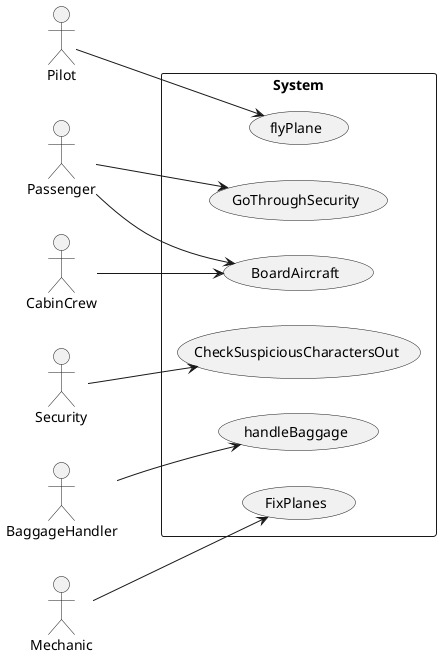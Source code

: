 @startuml airport

left to right direction

actor Passenger
actor Pilot
actor CabinCrew
actor Security
actor BaggageHandler
actor Mechanic

rectangle System {
    usecase BoardAircraft
    usecase GoThroughSecurity
    usecase FixPlanes
    usecase CheckSuspiciousCharactersOut
    usecase handleBaggage
    usecase flyPlane
    Pilot --> flyPlane
    Passenger --> BoardAircraft
    CabinCrew --> BoardAircraft
    Passenger --> GoThroughSecurity
    Mechanic --> FixPlanes
    Security --> CheckSuspiciousCharactersOut
    BaggageHandler --> handleBaggage
}

@enduml
